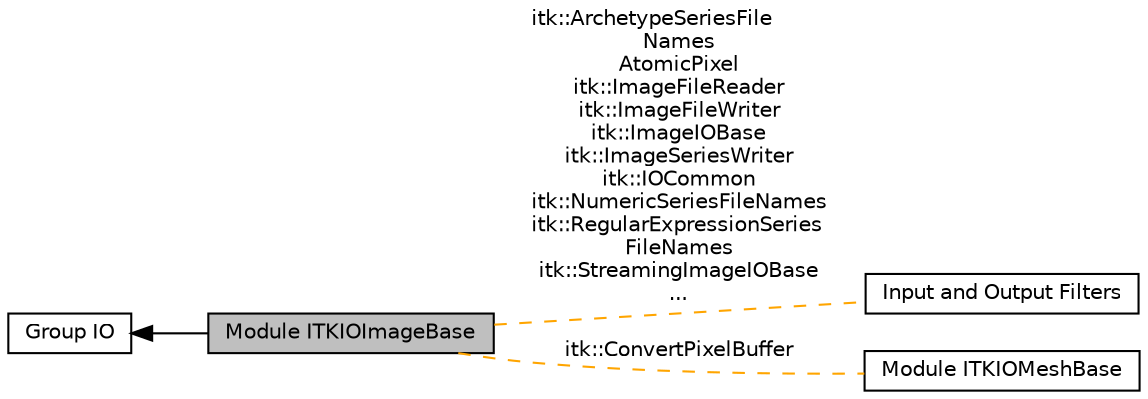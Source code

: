 digraph "Module ITKIOImageBase"
{
  edge [fontname="Helvetica",fontsize="10",labelfontname="Helvetica",labelfontsize="10"];
  node [fontname="Helvetica",fontsize="10",shape=box];
  rankdir=LR;
  Node2 [label="Group IO",height=0.2,width=0.4,color="black", fillcolor="white", style="filled",URL="$group__Group-IO.html",tooltip=" "];
  Node3 [label="Input and Output Filters",height=0.2,width=0.4,color="black", fillcolor="white", style="filled",URL="$group__IOFilters.html",tooltip=" "];
  Node1 [label="Module ITKIOImageBase",height=0.2,width=0.4,color="black", fillcolor="grey75", style="filled", fontcolor="black",tooltip=" "];
  Node4 [label="Module ITKIOMeshBase",height=0.2,width=0.4,color="black", fillcolor="white", style="filled",URL="$group__ITKIOMeshBase.html",tooltip=" "];
  Node2->Node1 [shape=plaintext, dir="back", style="solid"];
  Node1->Node3 [shape=plaintext, label="itk::ArchetypeSeriesFile\lNames\nAtomicPixel\nitk::ImageFileReader\nitk::ImageFileWriter\nitk::ImageIOBase\nitk::ImageSeriesWriter\nitk::IOCommon\nitk::NumericSeriesFileNames\nitk::RegularExpressionSeries\lFileNames\nitk::StreamingImageIOBase\n...", color="orange", dir="none", style="dashed"];
  Node1->Node4 [shape=plaintext, label="itk::ConvertPixelBuffer", color="orange", dir="none", style="dashed"];
}
